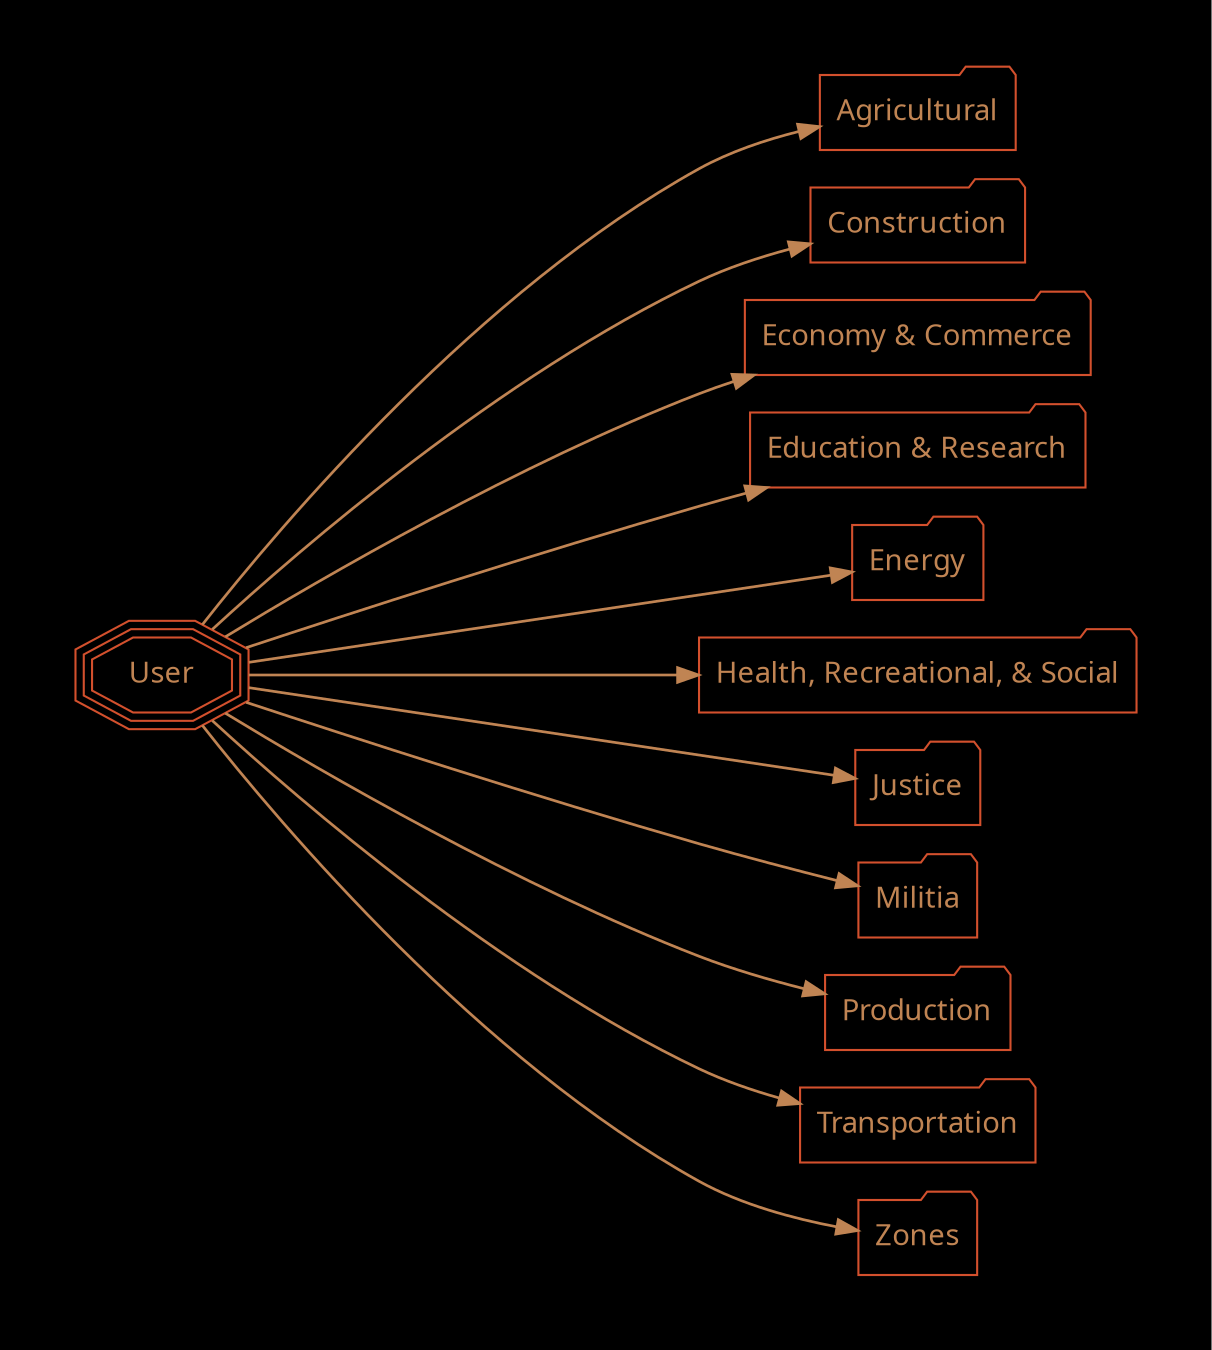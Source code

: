 /*
  This is part of the Avaneya Project Crew Handbook.
  Copyright (C) 2010, 2011, 2012
    Kshatra Corp.
  See the file License for copying conditions.
  
  To manually compile:
      $ sudo aptitude install graphviz
      $ twopi -Tpdf Units_User_Basic_All.twopi.gv -o Units_User_Basic_All.pdf
*/

// High level categories for all of the user's basic units graph...
digraph Units_User_Basic_All
{
    // Graph attributes...
	bgcolor="black";
	margin="0";
	rankdir="LR";
	ratio="auto";
    ranksep="3";
    pad="0.5,0.5";
    compound="true";
    overlap="vpsc";
    root="User";

	// Node attributes...
	node[color="#d3502dff"];
	node[fillcolor="gray10"];
    node[fontcolor="#c08453ff"];
    node[fontname="Ubuntu"];
    node[shape="folder"]
	
	// Edge attributes...
	edge[color="#c08453ff"];
	edge[penwidth="1.3"];

    // User root node...
    "User"[shape=tripleoctagon];
    
    // Link all categories to user...
    "User" -> "Agricultural";
    "User" -> "Construction";
    "User" -> "Economy & Commerce";
    "User" -> "Education & Research";
    "User" -> "Energy";
    "User" -> "Health, Recreational, & Social";
    "User" -> "Justice";
    "User" -> "Militia";
    "User" -> "Production";
    "User" -> "Transportation";
    "User" -> "Zones";
}

